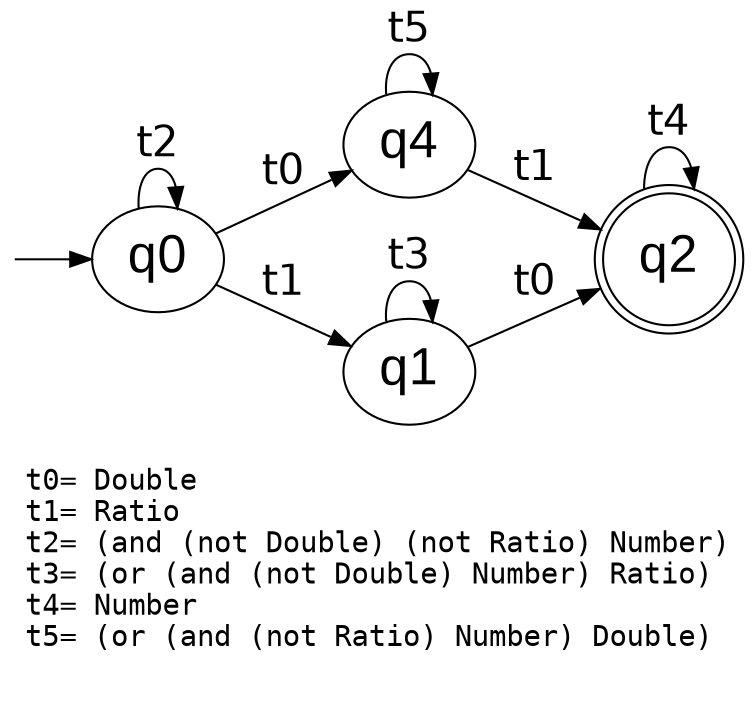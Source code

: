 digraph G {
// Dfa rte-1
  rankdir=LR;
  fontname=courier;
  label="\lt0= Double\lt1= Ratio\lt2= (and (not Double) (not Ratio) Number)\lt3= (or (and (not Double) Number) Ratio)\lt4= Number\lt5= (or (and (not Ratio) Number) Double)\l\l"
  graph [labeljust=l,nojustify=true];
  node [fontname=Arial, fontsize=25];
  edge [fontname=Helvetica, fontsize=20];
   H0 [label="", style=invis, width=0]
   H0 -> q0;
   q0 -> q4 [label="t0"];
   q0 -> q1 [label="t1"];
   q0 -> q0 [label="t2"];
   q1 -> q2 [label="t0"];
   q1 -> q1 [label="t3"];
   q2 [shape=doublecircle] ;
   q2 -> q2 [label="t4"];
   q4 -> q4 [label="t5"];
   q4 -> q2 [label="t1"];
}
